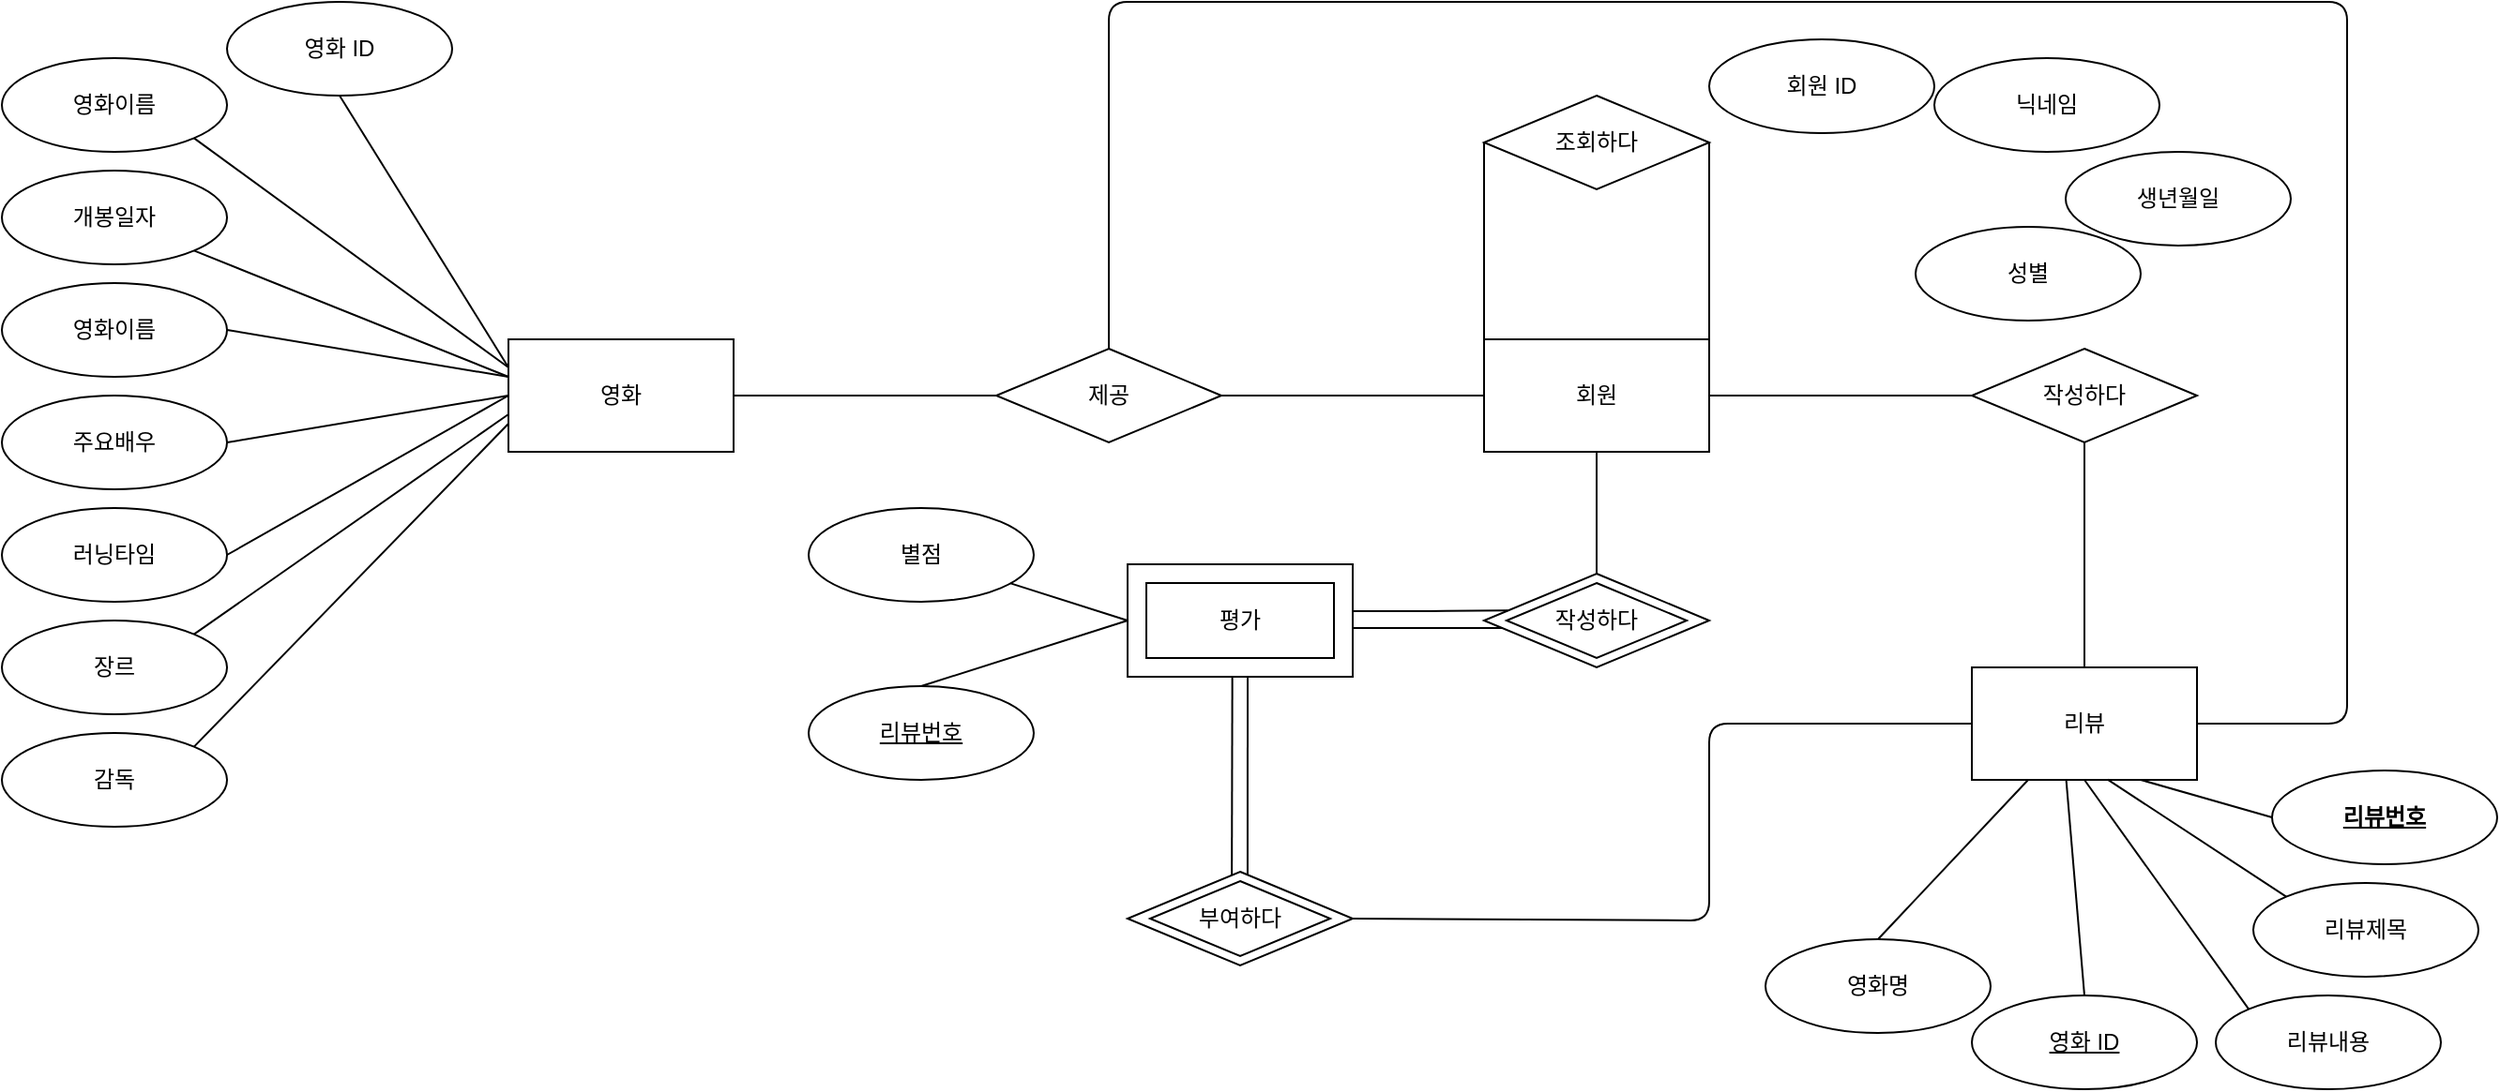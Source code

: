 <mxfile version="13.10.0" type="github">
  <diagram name="Page-1" id="ad52d381-51e7-2e0d-a935-2d0ddd2fd229">
    <mxGraphModel dx="2926" dy="840" grid="1" gridSize="10" guides="1" tooltips="1" connect="1" arrows="1" fold="1" page="1" pageScale="1" pageWidth="1100" pageHeight="850" background="#ffffff" math="0" shadow="0">
      <root>
        <mxCell id="0" />
        <mxCell id="1" parent="0" />
        <mxCell id="iMhQcT8qadYTa4mWiRM_-1" value="영화" style="rounded=0;whiteSpace=wrap;html=1;" parent="1" vertex="1">
          <mxGeometry x="-60" y="190" width="120" height="60" as="geometry" />
        </mxCell>
        <mxCell id="iMhQcT8qadYTa4mWiRM_-7" value="제공" style="rhombus;whiteSpace=wrap;html=1;" parent="1" vertex="1">
          <mxGeometry x="200" y="195" width="120" height="50" as="geometry" />
        </mxCell>
        <mxCell id="iMhQcT8qadYTa4mWiRM_-8" value="회원" style="rounded=0;whiteSpace=wrap;html=1;" parent="1" vertex="1">
          <mxGeometry x="460" y="190" width="120" height="60" as="geometry" />
        </mxCell>
        <mxCell id="iMhQcT8qadYTa4mWiRM_-9" value="" style="endArrow=none;html=1;entryX=1;entryY=0.5;entryDx=0;entryDy=0;exitX=0;exitY=0.5;exitDx=0;exitDy=0;" parent="1" source="iMhQcT8qadYTa4mWiRM_-7" target="iMhQcT8qadYTa4mWiRM_-1" edge="1">
          <mxGeometry width="50" height="50" relative="1" as="geometry">
            <mxPoint x="-70" y="230" as="sourcePoint" />
            <mxPoint x="-30" y="230" as="targetPoint" />
          </mxGeometry>
        </mxCell>
        <mxCell id="iMhQcT8qadYTa4mWiRM_-10" value="" style="endArrow=none;html=1;exitX=1;exitY=0.5;exitDx=0;exitDy=0;" parent="1" source="iMhQcT8qadYTa4mWiRM_-7" target="iMhQcT8qadYTa4mWiRM_-8" edge="1">
          <mxGeometry width="50" height="50" relative="1" as="geometry">
            <mxPoint x="290" y="230" as="sourcePoint" />
            <mxPoint x="250" y="230" as="targetPoint" />
          </mxGeometry>
        </mxCell>
        <mxCell id="iMhQcT8qadYTa4mWiRM_-12" value="조회하다" style="rhombus;whiteSpace=wrap;html=1;" parent="1" vertex="1">
          <mxGeometry x="460" y="60" width="120" height="50" as="geometry" />
        </mxCell>
        <mxCell id="iMhQcT8qadYTa4mWiRM_-13" value="" style="endArrow=none;html=1;entryX=0;entryY=0.5;entryDx=0;entryDy=0;exitX=0;exitY=0;exitDx=0;exitDy=0;" parent="1" source="iMhQcT8qadYTa4mWiRM_-8" target="iMhQcT8qadYTa4mWiRM_-12" edge="1">
          <mxGeometry width="50" height="50" relative="1" as="geometry">
            <mxPoint x="380" y="330" as="sourcePoint" />
            <mxPoint x="430" y="280" as="targetPoint" />
          </mxGeometry>
        </mxCell>
        <mxCell id="iMhQcT8qadYTa4mWiRM_-15" value="" style="endArrow=none;html=1;entryX=1;entryY=0.5;entryDx=0;entryDy=0;exitX=1;exitY=0;exitDx=0;exitDy=0;" parent="1" source="iMhQcT8qadYTa4mWiRM_-8" target="iMhQcT8qadYTa4mWiRM_-12" edge="1">
          <mxGeometry width="50" height="50" relative="1" as="geometry">
            <mxPoint x="380" y="330" as="sourcePoint" />
            <mxPoint x="430" y="280" as="targetPoint" />
          </mxGeometry>
        </mxCell>
        <mxCell id="iMhQcT8qadYTa4mWiRM_-16" value="작성하다" style="rhombus;whiteSpace=wrap;html=1;" parent="1" vertex="1">
          <mxGeometry x="720" y="195" width="120" height="50" as="geometry" />
        </mxCell>
        <mxCell id="iMhQcT8qadYTa4mWiRM_-17" value="리뷰" style="rounded=0;whiteSpace=wrap;html=1;" parent="1" vertex="1">
          <mxGeometry x="720" y="365" width="120" height="60" as="geometry" />
        </mxCell>
        <mxCell id="iMhQcT8qadYTa4mWiRM_-18" value="" style="endArrow=none;html=1;entryX=1;entryY=0.5;entryDx=0;entryDy=0;exitX=0;exitY=0.5;exitDx=0;exitDy=0;" parent="1" source="iMhQcT8qadYTa4mWiRM_-16" target="iMhQcT8qadYTa4mWiRM_-8" edge="1">
          <mxGeometry width="50" height="50" relative="1" as="geometry">
            <mxPoint x="380" y="330" as="sourcePoint" />
            <mxPoint x="430" y="280" as="targetPoint" />
          </mxGeometry>
        </mxCell>
        <mxCell id="iMhQcT8qadYTa4mWiRM_-21" value="" style="endArrow=none;html=1;entryX=0.5;entryY=1;entryDx=0;entryDy=0;" parent="1" source="iMhQcT8qadYTa4mWiRM_-17" target="iMhQcT8qadYTa4mWiRM_-16" edge="1">
          <mxGeometry width="50" height="50" relative="1" as="geometry">
            <mxPoint x="380" y="330" as="sourcePoint" />
            <mxPoint x="430" y="280" as="targetPoint" />
          </mxGeometry>
        </mxCell>
        <mxCell id="iMhQcT8qadYTa4mWiRM_-22" value="" style="endArrow=none;html=1;exitX=1;exitY=0.5;exitDx=0;exitDy=0;entryX=0.5;entryY=0;entryDx=0;entryDy=0;" parent="1" source="iMhQcT8qadYTa4mWiRM_-17" target="iMhQcT8qadYTa4mWiRM_-7" edge="1">
          <mxGeometry width="50" height="50" relative="1" as="geometry">
            <mxPoint x="380" y="330" as="sourcePoint" />
            <mxPoint x="260" y="240" as="targetPoint" />
            <Array as="points">
              <mxPoint x="920" y="395" />
              <mxPoint x="920" y="10" />
              <mxPoint x="260" y="10" />
            </Array>
          </mxGeometry>
        </mxCell>
        <mxCell id="cognFk9Jnt_qJK0dII5s-1" value="" style="endArrow=none;html=1;exitX=1;exitY=0;exitDx=0;exitDy=0;entryX=0;entryY=0.75;entryDx=0;entryDy=0;" edge="1" parent="1" source="cognFk9Jnt_qJK0dII5s-2" target="iMhQcT8qadYTa4mWiRM_-1">
          <mxGeometry width="50" height="50" relative="1" as="geometry">
            <mxPoint x="-80" y="120" as="sourcePoint" />
            <mxPoint y="190" as="targetPoint" />
          </mxGeometry>
        </mxCell>
        <mxCell id="cognFk9Jnt_qJK0dII5s-2" value="감독" style="ellipse;whiteSpace=wrap;html=1;" vertex="1" parent="1">
          <mxGeometry x="-330" y="400" width="120" height="50" as="geometry" />
        </mxCell>
        <mxCell id="cognFk9Jnt_qJK0dII5s-3" value="영화 ID" style="ellipse;whiteSpace=wrap;html=1;" vertex="1" parent="1">
          <mxGeometry x="-210" y="10" width="120" height="50" as="geometry" />
        </mxCell>
        <mxCell id="cognFk9Jnt_qJK0dII5s-6" value="영화이름" style="ellipse;whiteSpace=wrap;html=1;" vertex="1" parent="1">
          <mxGeometry x="-330" y="40" width="120" height="50" as="geometry" />
        </mxCell>
        <mxCell id="cognFk9Jnt_qJK0dII5s-7" value="개봉일자" style="ellipse;whiteSpace=wrap;html=1;" vertex="1" parent="1">
          <mxGeometry x="-330" y="100" width="120" height="50" as="geometry" />
        </mxCell>
        <mxCell id="cognFk9Jnt_qJK0dII5s-8" value="러닝타임" style="ellipse;whiteSpace=wrap;html=1;" vertex="1" parent="1">
          <mxGeometry x="-330" y="280" width="120" height="50" as="geometry" />
        </mxCell>
        <mxCell id="cognFk9Jnt_qJK0dII5s-9" value="영화이름" style="ellipse;whiteSpace=wrap;html=1;" vertex="1" parent="1">
          <mxGeometry x="-330" y="160" width="120" height="50" as="geometry" />
        </mxCell>
        <mxCell id="cognFk9Jnt_qJK0dII5s-10" value="장르" style="ellipse;whiteSpace=wrap;html=1;" vertex="1" parent="1">
          <mxGeometry x="-330" y="340" width="120" height="50" as="geometry" />
        </mxCell>
        <mxCell id="cognFk9Jnt_qJK0dII5s-12" value="주요배우" style="ellipse;whiteSpace=wrap;html=1;" vertex="1" parent="1">
          <mxGeometry x="-330" y="220" width="120" height="50" as="geometry" />
        </mxCell>
        <mxCell id="cognFk9Jnt_qJK0dII5s-13" style="edgeStyle=orthogonalEdgeStyle;rounded=0;orthogonalLoop=1;jettySize=auto;html=1;exitX=0.5;exitY=1;exitDx=0;exitDy=0;" edge="1" parent="1" source="cognFk9Jnt_qJK0dII5s-12" target="cognFk9Jnt_qJK0dII5s-12">
          <mxGeometry relative="1" as="geometry" />
        </mxCell>
        <mxCell id="cognFk9Jnt_qJK0dII5s-14" value="" style="endArrow=none;html=1;entryX=0.5;entryY=1;entryDx=0;entryDy=0;exitX=0;exitY=0.25;exitDx=0;exitDy=0;" edge="1" parent="1" source="iMhQcT8qadYTa4mWiRM_-1" target="cognFk9Jnt_qJK0dII5s-3">
          <mxGeometry width="50" height="50" relative="1" as="geometry">
            <mxPoint x="280" y="340" as="sourcePoint" />
            <mxPoint x="330" y="290" as="targetPoint" />
          </mxGeometry>
        </mxCell>
        <mxCell id="cognFk9Jnt_qJK0dII5s-15" value="" style="endArrow=none;html=1;entryX=1;entryY=1;entryDx=0;entryDy=0;" edge="1" parent="1" target="cognFk9Jnt_qJK0dII5s-7">
          <mxGeometry width="50" height="50" relative="1" as="geometry">
            <mxPoint x="-60" y="210" as="sourcePoint" />
            <mxPoint x="330" y="290" as="targetPoint" />
          </mxGeometry>
        </mxCell>
        <mxCell id="cognFk9Jnt_qJK0dII5s-16" value="" style="endArrow=none;html=1;entryX=1;entryY=1;entryDx=0;entryDy=0;exitX=0;exitY=0.25;exitDx=0;exitDy=0;" edge="1" parent="1" source="iMhQcT8qadYTa4mWiRM_-1" target="cognFk9Jnt_qJK0dII5s-6">
          <mxGeometry width="50" height="50" relative="1" as="geometry">
            <mxPoint y="190" as="sourcePoint" />
            <mxPoint x="80" y="20" as="targetPoint" />
          </mxGeometry>
        </mxCell>
        <mxCell id="cognFk9Jnt_qJK0dII5s-17" value="" style="endArrow=none;html=1;entryX=1;entryY=0.5;entryDx=0;entryDy=0;" edge="1" parent="1" target="cognFk9Jnt_qJK0dII5s-9">
          <mxGeometry width="50" height="50" relative="1" as="geometry">
            <mxPoint x="-60" y="210" as="sourcePoint" />
            <mxPoint x="170" y="60" as="targetPoint" />
          </mxGeometry>
        </mxCell>
        <mxCell id="cognFk9Jnt_qJK0dII5s-18" value="" style="endArrow=none;html=1;entryX=1;entryY=0.5;entryDx=0;entryDy=0;exitX=0;exitY=0.5;exitDx=0;exitDy=0;" edge="1" parent="1" source="iMhQcT8qadYTa4mWiRM_-1" target="cognFk9Jnt_qJK0dII5s-12">
          <mxGeometry width="50" height="50" relative="1" as="geometry">
            <mxPoint y="180" as="sourcePoint" />
            <mxPoint x="-6.963" y="12.42" as="targetPoint" />
          </mxGeometry>
        </mxCell>
        <mxCell id="cognFk9Jnt_qJK0dII5s-19" value="" style="endArrow=none;html=1;entryX=1;entryY=0.5;entryDx=0;entryDy=0;exitX=0;exitY=0.5;exitDx=0;exitDy=0;" edge="1" parent="1" source="iMhQcT8qadYTa4mWiRM_-1" target="cognFk9Jnt_qJK0dII5s-8">
          <mxGeometry width="50" height="50" relative="1" as="geometry">
            <mxPoint y="190" as="sourcePoint" />
            <mxPoint x="3.037" y="22.42" as="targetPoint" />
          </mxGeometry>
        </mxCell>
        <mxCell id="cognFk9Jnt_qJK0dII5s-20" value="" style="endArrow=none;html=1;entryX=1;entryY=0;entryDx=0;entryDy=0;" edge="1" parent="1" target="cognFk9Jnt_qJK0dII5s-10">
          <mxGeometry width="50" height="50" relative="1" as="geometry">
            <mxPoint x="-60" y="230" as="sourcePoint" />
            <mxPoint x="13.037" y="32.42" as="targetPoint" />
          </mxGeometry>
        </mxCell>
        <mxCell id="cognFk9Jnt_qJK0dII5s-21" value="&lt;b&gt;&lt;u&gt;리뷰번호&lt;/u&gt;&lt;/b&gt;" style="ellipse;whiteSpace=wrap;html=1;" vertex="1" parent="1">
          <mxGeometry x="880" y="420" width="120" height="50" as="geometry" />
        </mxCell>
        <mxCell id="cognFk9Jnt_qJK0dII5s-23" value="" style="endArrow=none;html=1;entryX=0.5;entryY=1;entryDx=0;entryDy=0;exitX=0.5;exitY=0;exitDx=0;exitDy=0;" edge="1" parent="1" source="cognFk9Jnt_qJK0dII5s-24" target="iMhQcT8qadYTa4mWiRM_-8">
          <mxGeometry width="50" height="50" relative="1" as="geometry">
            <mxPoint x="520" y="360" as="sourcePoint" />
            <mxPoint x="330" y="290" as="targetPoint" />
          </mxGeometry>
        </mxCell>
        <mxCell id="cognFk9Jnt_qJK0dII5s-24" value="작성하다" style="rhombus;whiteSpace=wrap;html=1;" vertex="1" parent="1">
          <mxGeometry x="460" y="315" width="120" height="50" as="geometry" />
        </mxCell>
        <mxCell id="cognFk9Jnt_qJK0dII5s-26" value="리뷰제목" style="ellipse;whiteSpace=wrap;html=1;" vertex="1" parent="1">
          <mxGeometry x="870" y="480" width="120" height="50" as="geometry" />
        </mxCell>
        <mxCell id="cognFk9Jnt_qJK0dII5s-27" value="리뷰내용" style="ellipse;whiteSpace=wrap;html=1;" vertex="1" parent="1">
          <mxGeometry x="850" y="540" width="120" height="50" as="geometry" />
        </mxCell>
        <mxCell id="cognFk9Jnt_qJK0dII5s-29" value="&lt;u&gt;영화 ID&lt;/u&gt;" style="ellipse;whiteSpace=wrap;html=1;" vertex="1" parent="1">
          <mxGeometry x="720" y="540" width="120" height="50" as="geometry" />
        </mxCell>
        <mxCell id="cognFk9Jnt_qJK0dII5s-30" value="영화명" style="ellipse;whiteSpace=wrap;html=1;" vertex="1" parent="1">
          <mxGeometry x="610" y="510" width="120" height="50" as="geometry" />
        </mxCell>
        <mxCell id="cognFk9Jnt_qJK0dII5s-31" value="별점" style="ellipse;whiteSpace=wrap;html=1;" vertex="1" parent="1">
          <mxGeometry x="100" y="280" width="120" height="50" as="geometry" />
        </mxCell>
        <mxCell id="cognFk9Jnt_qJK0dII5s-32" value="평가" style="rounded=0;whiteSpace=wrap;html=1;" vertex="1" parent="1">
          <mxGeometry x="270" y="310" width="120" height="60" as="geometry" />
        </mxCell>
        <mxCell id="cognFk9Jnt_qJK0dII5s-33" value="&lt;u&gt;리뷰번호&lt;/u&gt;" style="ellipse;whiteSpace=wrap;html=1;" vertex="1" parent="1">
          <mxGeometry x="100" y="375" width="120" height="50" as="geometry" />
        </mxCell>
        <mxCell id="cognFk9Jnt_qJK0dII5s-34" value="" style="endArrow=none;html=1;exitX=1;exitY=0.5;exitDx=0;exitDy=0;entryX=0.106;entryY=0.393;entryDx=0;entryDy=0;entryPerimeter=0;" edge="1" parent="1" target="cognFk9Jnt_qJK0dII5s-24">
          <mxGeometry width="50" height="50" relative="1" as="geometry">
            <mxPoint x="390" y="335" as="sourcePoint" />
            <mxPoint x="460" y="335" as="targetPoint" />
            <Array as="points">
              <mxPoint x="420" y="335" />
              <mxPoint x="430" y="335" />
            </Array>
          </mxGeometry>
        </mxCell>
        <mxCell id="cognFk9Jnt_qJK0dII5s-35" value="" style="endArrow=none;html=1;exitX=0;exitY=0.5;exitDx=0;exitDy=0;" edge="1" parent="1" source="cognFk9Jnt_qJK0dII5s-32" target="cognFk9Jnt_qJK0dII5s-31">
          <mxGeometry width="50" height="50" relative="1" as="geometry">
            <mxPoint x="270" y="350" as="sourcePoint" />
            <mxPoint x="310" y="270" as="targetPoint" />
          </mxGeometry>
        </mxCell>
        <mxCell id="cognFk9Jnt_qJK0dII5s-36" value="" style="endArrow=none;html=1;entryX=0.5;entryY=0;entryDx=0;entryDy=0;exitX=0;exitY=0.5;exitDx=0;exitDy=0;" edge="1" parent="1" source="cognFk9Jnt_qJK0dII5s-32" target="cognFk9Jnt_qJK0dII5s-33">
          <mxGeometry width="50" height="50" relative="1" as="geometry">
            <mxPoint x="260" y="320" as="sourcePoint" />
            <mxPoint x="310" y="270" as="targetPoint" />
          </mxGeometry>
        </mxCell>
        <mxCell id="cognFk9Jnt_qJK0dII5s-37" value="" style="endArrow=none;html=1;exitX=0.558;exitY=0.056;exitDx=0;exitDy=0;exitPerimeter=0;" edge="1" parent="1">
          <mxGeometry width="50" height="50" relative="1" as="geometry">
            <mxPoint x="333.96" y="476.8" as="sourcePoint" />
            <mxPoint x="334" y="370" as="targetPoint" />
          </mxGeometry>
        </mxCell>
        <mxCell id="cognFk9Jnt_qJK0dII5s-38" value="" style="rhombus;whiteSpace=wrap;html=1;" vertex="1" parent="1">
          <mxGeometry x="270" y="474" width="120" height="50" as="geometry" />
        </mxCell>
        <mxCell id="cognFk9Jnt_qJK0dII5s-39" value="" style="endArrow=none;html=1;entryX=0;entryY=0.5;entryDx=0;entryDy=0;exitX=1;exitY=0.5;exitDx=0;exitDy=0;" edge="1" parent="1" source="cognFk9Jnt_qJK0dII5s-38" target="iMhQcT8qadYTa4mWiRM_-17">
          <mxGeometry width="50" height="50" relative="1" as="geometry">
            <mxPoint x="260" y="320" as="sourcePoint" />
            <mxPoint x="310" y="270" as="targetPoint" />
            <Array as="points">
              <mxPoint x="580" y="500" />
              <mxPoint x="580" y="395" />
            </Array>
          </mxGeometry>
        </mxCell>
        <mxCell id="cognFk9Jnt_qJK0dII5s-40" value="평가" style="rounded=0;whiteSpace=wrap;html=1;" vertex="1" parent="1">
          <mxGeometry x="280" y="320" width="100" height="40" as="geometry" />
        </mxCell>
        <mxCell id="cognFk9Jnt_qJK0dII5s-41" value="부여하다" style="rhombus;whiteSpace=wrap;html=1;" vertex="1" parent="1">
          <mxGeometry x="282" y="479" width="96" height="40" as="geometry" />
        </mxCell>
        <mxCell id="cognFk9Jnt_qJK0dII5s-43" value="" style="endArrow=none;html=1;entryX=0.5;entryY=1;entryDx=0;entryDy=0;exitX=0.463;exitY=0.032;exitDx=0;exitDy=0;exitPerimeter=0;" edge="1" parent="1" source="cognFk9Jnt_qJK0dII5s-38">
          <mxGeometry width="50" height="50" relative="1" as="geometry">
            <mxPoint x="326" y="460" as="sourcePoint" />
            <mxPoint x="325.83" y="370" as="targetPoint" />
          </mxGeometry>
        </mxCell>
        <mxCell id="cognFk9Jnt_qJK0dII5s-45" value="" style="endArrow=none;html=1;entryX=0.75;entryY=1;entryDx=0;entryDy=0;exitX=0;exitY=0.5;exitDx=0;exitDy=0;" edge="1" parent="1" source="cognFk9Jnt_qJK0dII5s-21" target="iMhQcT8qadYTa4mWiRM_-17">
          <mxGeometry width="50" height="50" relative="1" as="geometry">
            <mxPoint x="660" y="470" as="sourcePoint" />
            <mxPoint x="710" y="420" as="targetPoint" />
          </mxGeometry>
        </mxCell>
        <mxCell id="cognFk9Jnt_qJK0dII5s-46" value="" style="endArrow=none;html=1;entryX=0.603;entryY=0.997;entryDx=0;entryDy=0;exitX=0;exitY=0;exitDx=0;exitDy=0;entryPerimeter=0;" edge="1" parent="1" source="cognFk9Jnt_qJK0dII5s-26" target="iMhQcT8qadYTa4mWiRM_-17">
          <mxGeometry width="50" height="50" relative="1" as="geometry">
            <mxPoint x="660" y="470" as="sourcePoint" />
            <mxPoint x="710" y="420" as="targetPoint" />
          </mxGeometry>
        </mxCell>
        <mxCell id="cognFk9Jnt_qJK0dII5s-47" value="" style="endArrow=none;html=1;entryX=0.5;entryY=1;entryDx=0;entryDy=0;exitX=0;exitY=0;exitDx=0;exitDy=0;" edge="1" parent="1" source="cognFk9Jnt_qJK0dII5s-27" target="iMhQcT8qadYTa4mWiRM_-17">
          <mxGeometry width="50" height="50" relative="1" as="geometry">
            <mxPoint x="660" y="470" as="sourcePoint" />
            <mxPoint x="710" y="420" as="targetPoint" />
          </mxGeometry>
        </mxCell>
        <mxCell id="cognFk9Jnt_qJK0dII5s-48" value="" style="endArrow=none;html=1;entryX=0.419;entryY=0.997;entryDx=0;entryDy=0;exitX=0.5;exitY=0;exitDx=0;exitDy=0;entryPerimeter=0;" edge="1" parent="1" source="cognFk9Jnt_qJK0dII5s-29" target="iMhQcT8qadYTa4mWiRM_-17">
          <mxGeometry width="50" height="50" relative="1" as="geometry">
            <mxPoint x="660" y="470" as="sourcePoint" />
            <mxPoint x="710" y="420" as="targetPoint" />
          </mxGeometry>
        </mxCell>
        <mxCell id="cognFk9Jnt_qJK0dII5s-49" value="" style="endArrow=none;html=1;entryX=0.25;entryY=1;entryDx=0;entryDy=0;exitX=0.5;exitY=0;exitDx=0;exitDy=0;" edge="1" parent="1" source="cognFk9Jnt_qJK0dII5s-30" target="iMhQcT8qadYTa4mWiRM_-17">
          <mxGeometry width="50" height="50" relative="1" as="geometry">
            <mxPoint x="660" y="470" as="sourcePoint" />
            <mxPoint x="710" y="420" as="targetPoint" />
          </mxGeometry>
        </mxCell>
        <mxCell id="cognFk9Jnt_qJK0dII5s-50" value="" style="endArrow=none;html=1;exitX=1;exitY=0.5;exitDx=0;exitDy=0;" edge="1" parent="1">
          <mxGeometry width="50" height="50" relative="1" as="geometry">
            <mxPoint x="390" y="344" as="sourcePoint" />
            <mxPoint x="470" y="344" as="targetPoint" />
            <Array as="points">
              <mxPoint x="420" y="344" />
            </Array>
          </mxGeometry>
        </mxCell>
        <mxCell id="cognFk9Jnt_qJK0dII5s-51" value="작성하다" style="rhombus;whiteSpace=wrap;html=1;" vertex="1" parent="1">
          <mxGeometry x="472" y="320" width="96" height="40" as="geometry" />
        </mxCell>
        <mxCell id="cognFk9Jnt_qJK0dII5s-55" value="회원 ID" style="ellipse;whiteSpace=wrap;html=1;" vertex="1" parent="1">
          <mxGeometry x="580" y="30" width="120" height="50" as="geometry" />
        </mxCell>
        <mxCell id="cognFk9Jnt_qJK0dII5s-56" value="닉네임" style="ellipse;whiteSpace=wrap;html=1;" vertex="1" parent="1">
          <mxGeometry x="700" y="40" width="120" height="50" as="geometry" />
        </mxCell>
        <mxCell id="cognFk9Jnt_qJK0dII5s-57" value="생년월일" style="ellipse;whiteSpace=wrap;html=1;" vertex="1" parent="1">
          <mxGeometry x="770" y="90" width="120" height="50" as="geometry" />
        </mxCell>
        <mxCell id="cognFk9Jnt_qJK0dII5s-58" value="성별" style="ellipse;whiteSpace=wrap;html=1;" vertex="1" parent="1">
          <mxGeometry x="690" y="130" width="120" height="50" as="geometry" />
        </mxCell>
      </root>
    </mxGraphModel>
  </diagram>
</mxfile>
